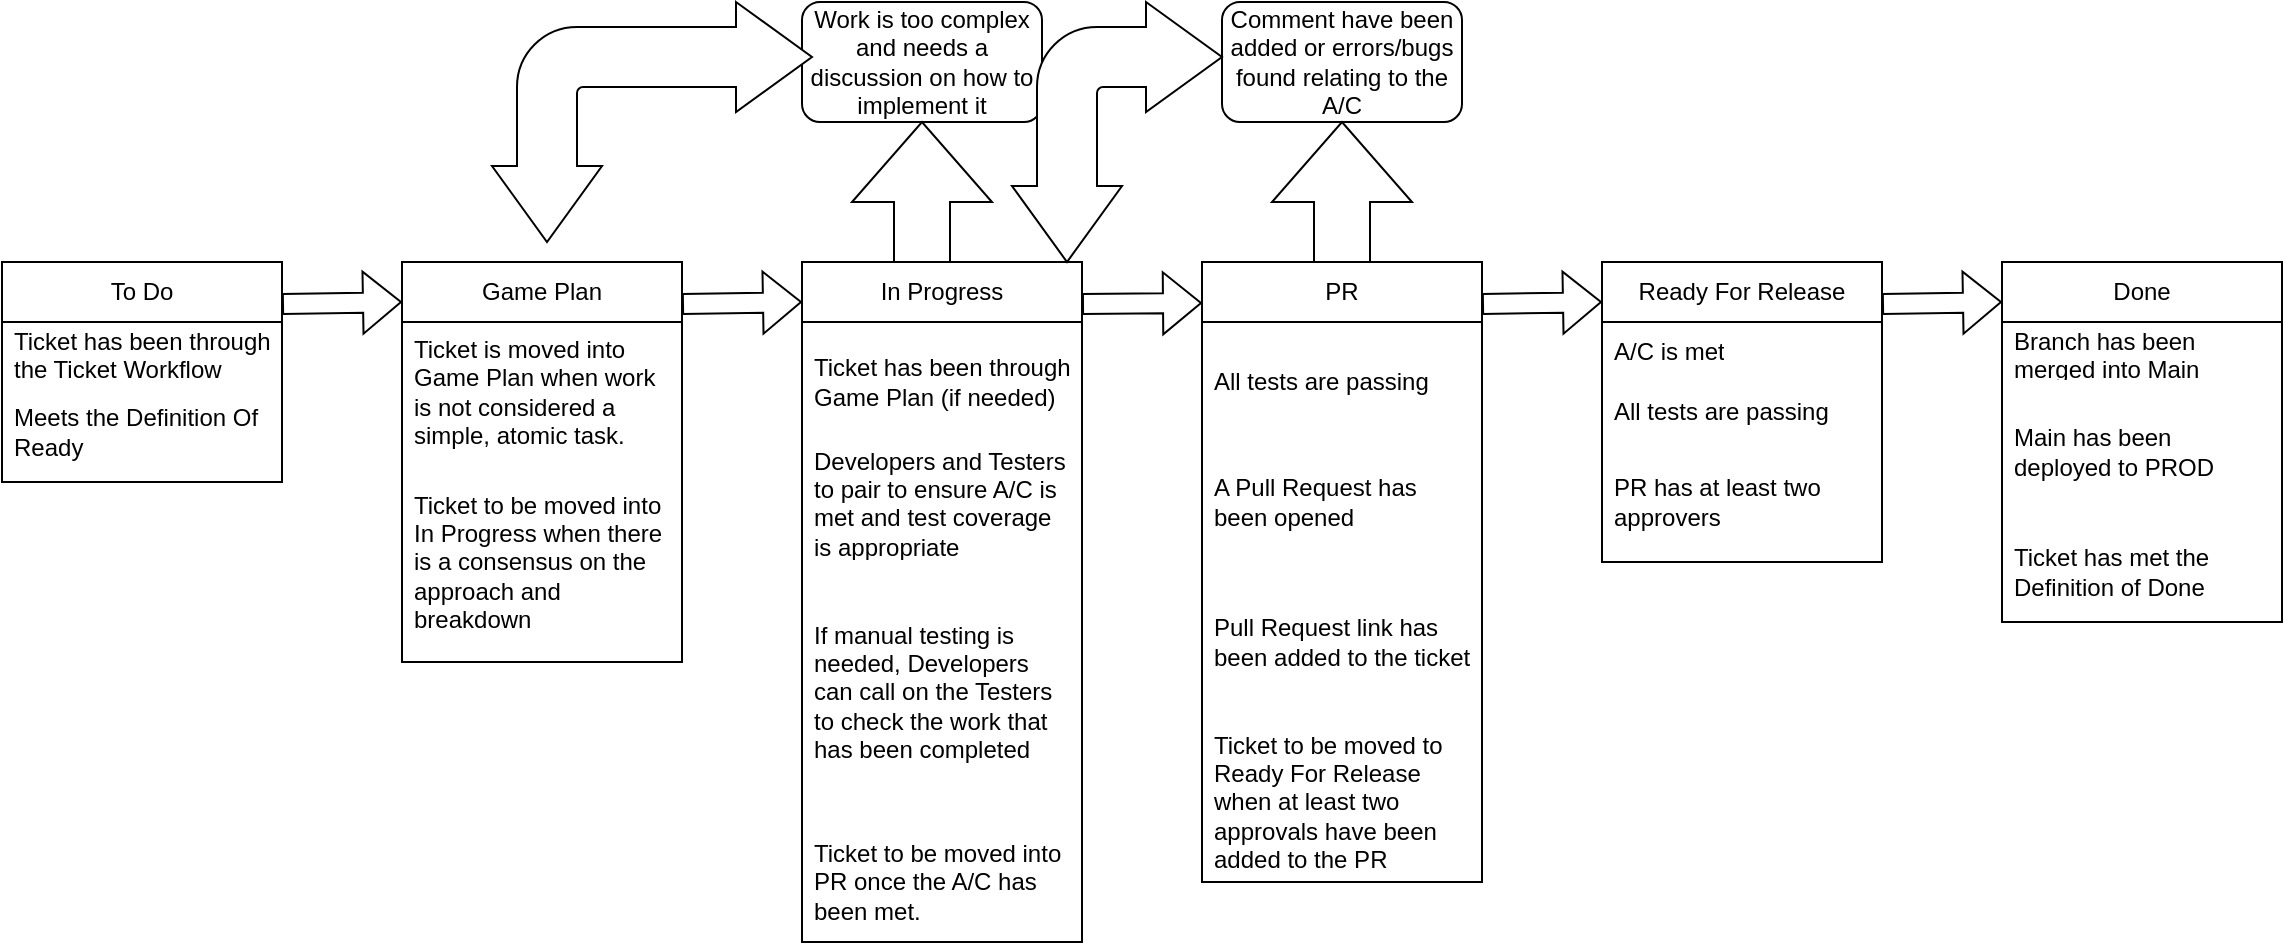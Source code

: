 <mxfile version="21.8.2" type="github">
  <diagram id="C5RBs43oDa-KdzZeNtuy" name="Page-1">
    <mxGraphModel dx="1434" dy="790" grid="1" gridSize="10" guides="1" tooltips="1" connect="1" arrows="1" fold="1" page="1" pageScale="1" pageWidth="1169" pageHeight="827" math="0" shadow="0">
      <root>
        <mxCell id="WIyWlLk6GJQsqaUBKTNV-0" />
        <mxCell id="WIyWlLk6GJQsqaUBKTNV-1" parent="WIyWlLk6GJQsqaUBKTNV-0" />
        <mxCell id="meaRv1d-LlNJj-3QuRXh-28" value="To Do" style="swimlane;fontStyle=0;childLayout=stackLayout;horizontal=1;startSize=30;horizontalStack=0;resizeParent=1;resizeParentMax=0;resizeLast=0;collapsible=1;marginBottom=0;whiteSpace=wrap;html=1;" vertex="1" parent="WIyWlLk6GJQsqaUBKTNV-1">
          <mxGeometry x="15" y="360" width="140" height="110" as="geometry">
            <mxRectangle x="110" y="380" width="130" height="30" as="alternateBounds" />
          </mxGeometry>
        </mxCell>
        <mxCell id="meaRv1d-LlNJj-3QuRXh-29" value="Ticket has been through the Ticket Workflow" style="text;strokeColor=none;fillColor=none;align=left;verticalAlign=middle;spacingLeft=4;spacingRight=4;overflow=hidden;points=[[0,0.5],[1,0.5]];portConstraint=eastwest;rotatable=0;whiteSpace=wrap;html=1;" vertex="1" parent="meaRv1d-LlNJj-3QuRXh-28">
          <mxGeometry y="30" width="140" height="30" as="geometry" />
        </mxCell>
        <mxCell id="meaRv1d-LlNJj-3QuRXh-30" value="Meets the Definition Of Ready" style="text;strokeColor=none;fillColor=none;align=left;verticalAlign=middle;spacingLeft=4;spacingRight=4;overflow=hidden;points=[[0,0.5],[1,0.5]];portConstraint=eastwest;rotatable=0;whiteSpace=wrap;html=1;" vertex="1" parent="meaRv1d-LlNJj-3QuRXh-28">
          <mxGeometry y="60" width="140" height="50" as="geometry" />
        </mxCell>
        <mxCell id="meaRv1d-LlNJj-3QuRXh-33" value="Game Plan" style="swimlane;fontStyle=0;childLayout=stackLayout;horizontal=1;startSize=30;horizontalStack=0;resizeParent=1;resizeParentMax=0;resizeLast=0;collapsible=1;marginBottom=0;whiteSpace=wrap;html=1;" vertex="1" parent="WIyWlLk6GJQsqaUBKTNV-1">
          <mxGeometry x="215" y="360" width="140" height="200" as="geometry">
            <mxRectangle x="280" y="380" width="130" height="30" as="alternateBounds" />
          </mxGeometry>
        </mxCell>
        <mxCell id="meaRv1d-LlNJj-3QuRXh-34" value="Ticket is moved into Game Plan when work is not considered a simple, atomic task." style="text;strokeColor=none;fillColor=none;align=left;verticalAlign=middle;spacingLeft=4;spacingRight=4;overflow=hidden;points=[[0,0.5],[1,0.5]];portConstraint=eastwest;rotatable=0;whiteSpace=wrap;html=1;" vertex="1" parent="meaRv1d-LlNJj-3QuRXh-33">
          <mxGeometry y="30" width="140" height="70" as="geometry" />
        </mxCell>
        <mxCell id="meaRv1d-LlNJj-3QuRXh-35" value="Ticket to be moved into In Progress when there is a consensus on the approach and breakdown" style="text;strokeColor=none;fillColor=none;align=left;verticalAlign=middle;spacingLeft=4;spacingRight=4;overflow=hidden;points=[[0,0.5],[1,0.5]];portConstraint=eastwest;rotatable=0;whiteSpace=wrap;html=1;" vertex="1" parent="meaRv1d-LlNJj-3QuRXh-33">
          <mxGeometry y="100" width="140" height="100" as="geometry" />
        </mxCell>
        <mxCell id="meaRv1d-LlNJj-3QuRXh-37" value="In Progress" style="swimlane;fontStyle=0;childLayout=stackLayout;horizontal=1;startSize=30;horizontalStack=0;resizeParent=1;resizeParentMax=0;resizeLast=0;collapsible=1;marginBottom=0;whiteSpace=wrap;html=1;" vertex="1" parent="WIyWlLk6GJQsqaUBKTNV-1">
          <mxGeometry x="415" y="360" width="140" height="340" as="geometry">
            <mxRectangle x="440" y="380" width="130" height="30" as="alternateBounds" />
          </mxGeometry>
        </mxCell>
        <mxCell id="meaRv1d-LlNJj-3QuRXh-38" value="Ticket has been through Game Plan (if needed)" style="text;strokeColor=none;fillColor=none;align=left;verticalAlign=middle;spacingLeft=4;spacingRight=4;overflow=hidden;points=[[0,0.5],[1,0.5]];portConstraint=eastwest;rotatable=0;whiteSpace=wrap;html=1;" vertex="1" parent="meaRv1d-LlNJj-3QuRXh-37">
          <mxGeometry y="30" width="140" height="60" as="geometry" />
        </mxCell>
        <mxCell id="meaRv1d-LlNJj-3QuRXh-39" value="Developers and Testers to pair to ensure A/C is met and test coverage is appropriate" style="text;strokeColor=none;fillColor=none;align=left;verticalAlign=middle;spacingLeft=4;spacingRight=4;overflow=hidden;points=[[0,0.5],[1,0.5]];portConstraint=eastwest;rotatable=0;whiteSpace=wrap;html=1;" vertex="1" parent="meaRv1d-LlNJj-3QuRXh-37">
          <mxGeometry y="90" width="140" height="60" as="geometry" />
        </mxCell>
        <mxCell id="meaRv1d-LlNJj-3QuRXh-40" value="If manual testing is needed, Developers can call on the Testers to check the work that has been completed" style="text;strokeColor=none;fillColor=none;align=left;verticalAlign=middle;spacingLeft=4;spacingRight=4;overflow=hidden;points=[[0,0.5],[1,0.5]];portConstraint=eastwest;rotatable=0;whiteSpace=wrap;html=1;" vertex="1" parent="meaRv1d-LlNJj-3QuRXh-37">
          <mxGeometry y="150" width="140" height="130" as="geometry" />
        </mxCell>
        <mxCell id="meaRv1d-LlNJj-3QuRXh-55" value="Ticket to be moved into&amp;nbsp; PR once the A/C has been met." style="text;strokeColor=none;fillColor=none;align=left;verticalAlign=middle;spacingLeft=4;spacingRight=4;overflow=hidden;points=[[0,0.5],[1,0.5]];portConstraint=eastwest;rotatable=0;whiteSpace=wrap;html=1;" vertex="1" parent="meaRv1d-LlNJj-3QuRXh-37">
          <mxGeometry y="280" width="140" height="60" as="geometry" />
        </mxCell>
        <mxCell id="meaRv1d-LlNJj-3QuRXh-41" value="PR" style="swimlane;fontStyle=0;childLayout=stackLayout;horizontal=1;startSize=30;horizontalStack=0;resizeParent=1;resizeParentMax=0;resizeLast=0;collapsible=1;marginBottom=0;whiteSpace=wrap;html=1;" vertex="1" parent="WIyWlLk6GJQsqaUBKTNV-1">
          <mxGeometry x="615" y="360" width="140" height="310" as="geometry">
            <mxRectangle x="594.5" y="380" width="125.5" height="30" as="alternateBounds" />
          </mxGeometry>
        </mxCell>
        <mxCell id="meaRv1d-LlNJj-3QuRXh-42" value="All tests are passing" style="text;strokeColor=none;fillColor=none;align=left;verticalAlign=middle;spacingLeft=4;spacingRight=4;overflow=hidden;points=[[0,0.5],[1,0.5]];portConstraint=eastwest;rotatable=0;whiteSpace=wrap;html=1;" vertex="1" parent="meaRv1d-LlNJj-3QuRXh-41">
          <mxGeometry y="30" width="140" height="60" as="geometry" />
        </mxCell>
        <mxCell id="meaRv1d-LlNJj-3QuRXh-43" value="A Pull Request has been opened" style="text;strokeColor=none;fillColor=none;align=left;verticalAlign=middle;spacingLeft=4;spacingRight=4;overflow=hidden;points=[[0,0.5],[1,0.5]];portConstraint=eastwest;rotatable=0;whiteSpace=wrap;html=1;" vertex="1" parent="meaRv1d-LlNJj-3QuRXh-41">
          <mxGeometry y="90" width="140" height="60" as="geometry" />
        </mxCell>
        <mxCell id="meaRv1d-LlNJj-3QuRXh-44" value="Pull Request link has been added to the ticket" style="text;strokeColor=none;fillColor=none;align=left;verticalAlign=middle;spacingLeft=4;spacingRight=4;overflow=hidden;points=[[0,0.5],[1,0.5]];portConstraint=eastwest;rotatable=0;whiteSpace=wrap;html=1;" vertex="1" parent="meaRv1d-LlNJj-3QuRXh-41">
          <mxGeometry y="150" width="140" height="80" as="geometry" />
        </mxCell>
        <mxCell id="meaRv1d-LlNJj-3QuRXh-56" value="Ticket to be moved to Ready For Release when at least two approvals have been added to the PR" style="text;strokeColor=none;fillColor=none;align=left;verticalAlign=middle;spacingLeft=4;spacingRight=4;overflow=hidden;points=[[0,0.5],[1,0.5]];portConstraint=eastwest;rotatable=0;whiteSpace=wrap;html=1;" vertex="1" parent="meaRv1d-LlNJj-3QuRXh-41">
          <mxGeometry y="230" width="140" height="80" as="geometry" />
        </mxCell>
        <mxCell id="meaRv1d-LlNJj-3QuRXh-46" value="Ready For Release" style="swimlane;fontStyle=0;childLayout=stackLayout;horizontal=1;startSize=30;horizontalStack=0;resizeParent=1;resizeParentMax=0;resizeLast=0;collapsible=1;marginBottom=0;whiteSpace=wrap;html=1;" vertex="1" parent="WIyWlLk6GJQsqaUBKTNV-1">
          <mxGeometry x="815" y="360" width="140" height="150" as="geometry">
            <mxRectangle x="760" y="380" width="140" height="30" as="alternateBounds" />
          </mxGeometry>
        </mxCell>
        <mxCell id="meaRv1d-LlNJj-3QuRXh-47" value="A/C is met" style="text;strokeColor=none;fillColor=none;align=left;verticalAlign=middle;spacingLeft=4;spacingRight=4;overflow=hidden;points=[[0,0.5],[1,0.5]];portConstraint=eastwest;rotatable=0;whiteSpace=wrap;html=1;" vertex="1" parent="meaRv1d-LlNJj-3QuRXh-46">
          <mxGeometry y="30" width="140" height="30" as="geometry" />
        </mxCell>
        <mxCell id="meaRv1d-LlNJj-3QuRXh-48" value="All tests are passing" style="text;strokeColor=none;fillColor=none;align=left;verticalAlign=middle;spacingLeft=4;spacingRight=4;overflow=hidden;points=[[0,0.5],[1,0.5]];portConstraint=eastwest;rotatable=0;whiteSpace=wrap;html=1;" vertex="1" parent="meaRv1d-LlNJj-3QuRXh-46">
          <mxGeometry y="60" width="140" height="30" as="geometry" />
        </mxCell>
        <mxCell id="meaRv1d-LlNJj-3QuRXh-49" value="PR has at least two approvers" style="text;strokeColor=none;fillColor=none;align=left;verticalAlign=middle;spacingLeft=4;spacingRight=4;overflow=hidden;points=[[0,0.5],[1,0.5]];portConstraint=eastwest;rotatable=0;whiteSpace=wrap;html=1;" vertex="1" parent="meaRv1d-LlNJj-3QuRXh-46">
          <mxGeometry y="90" width="140" height="60" as="geometry" />
        </mxCell>
        <mxCell id="meaRv1d-LlNJj-3QuRXh-50" value="Done" style="swimlane;fontStyle=0;childLayout=stackLayout;horizontal=1;startSize=30;horizontalStack=0;resizeParent=1;resizeParentMax=0;resizeLast=0;collapsible=1;marginBottom=0;whiteSpace=wrap;html=1;" vertex="1" parent="WIyWlLk6GJQsqaUBKTNV-1">
          <mxGeometry x="1015" y="360" width="140" height="180" as="geometry">
            <mxRectangle x="920" y="380" width="130" height="30" as="alternateBounds" />
          </mxGeometry>
        </mxCell>
        <mxCell id="meaRv1d-LlNJj-3QuRXh-51" value="Branch has been merged into Main" style="text;strokeColor=none;fillColor=none;align=left;verticalAlign=middle;spacingLeft=4;spacingRight=4;overflow=hidden;points=[[0,0.5],[1,0.5]];portConstraint=eastwest;rotatable=0;whiteSpace=wrap;html=1;" vertex="1" parent="meaRv1d-LlNJj-3QuRXh-50">
          <mxGeometry y="30" width="140" height="30" as="geometry" />
        </mxCell>
        <mxCell id="meaRv1d-LlNJj-3QuRXh-52" value="Main has been deployed to PROD" style="text;strokeColor=none;fillColor=none;align=left;verticalAlign=middle;spacingLeft=4;spacingRight=4;overflow=hidden;points=[[0,0.5],[1,0.5]];portConstraint=eastwest;rotatable=0;whiteSpace=wrap;html=1;" vertex="1" parent="meaRv1d-LlNJj-3QuRXh-50">
          <mxGeometry y="60" width="140" height="70" as="geometry" />
        </mxCell>
        <mxCell id="meaRv1d-LlNJj-3QuRXh-53" value="Ticket has met the Definition of Done" style="text;strokeColor=none;fillColor=none;align=left;verticalAlign=middle;spacingLeft=4;spacingRight=4;overflow=hidden;points=[[0,0.5],[1,0.5]];portConstraint=eastwest;rotatable=0;whiteSpace=wrap;html=1;" vertex="1" parent="meaRv1d-LlNJj-3QuRXh-50">
          <mxGeometry y="130" width="140" height="50" as="geometry" />
        </mxCell>
        <mxCell id="meaRv1d-LlNJj-3QuRXh-61" value="" style="shape=flexArrow;endArrow=classic;html=1;rounded=0;" edge="1" parent="WIyWlLk6GJQsqaUBKTNV-1">
          <mxGeometry width="50" height="50" relative="1" as="geometry">
            <mxPoint x="355" y="381" as="sourcePoint" />
            <mxPoint x="415" y="380" as="targetPoint" />
          </mxGeometry>
        </mxCell>
        <mxCell id="meaRv1d-LlNJj-3QuRXh-62" value="" style="shape=flexArrow;endArrow=classic;html=1;rounded=0;" edge="1" parent="WIyWlLk6GJQsqaUBKTNV-1">
          <mxGeometry width="50" height="50" relative="1" as="geometry">
            <mxPoint x="555" y="381" as="sourcePoint" />
            <mxPoint x="615" y="380" as="targetPoint" />
            <Array as="points">
              <mxPoint x="615" y="380.5" />
            </Array>
          </mxGeometry>
        </mxCell>
        <mxCell id="meaRv1d-LlNJj-3QuRXh-63" value="" style="shape=flexArrow;endArrow=classic;html=1;rounded=0;" edge="1" parent="WIyWlLk6GJQsqaUBKTNV-1">
          <mxGeometry width="50" height="50" relative="1" as="geometry">
            <mxPoint x="755" y="381" as="sourcePoint" />
            <mxPoint x="815" y="380" as="targetPoint" />
          </mxGeometry>
        </mxCell>
        <mxCell id="meaRv1d-LlNJj-3QuRXh-64" value="" style="shape=flexArrow;endArrow=classic;html=1;rounded=0;" edge="1" parent="WIyWlLk6GJQsqaUBKTNV-1">
          <mxGeometry width="50" height="50" relative="1" as="geometry">
            <mxPoint x="155" y="381" as="sourcePoint" />
            <mxPoint x="215" y="380" as="targetPoint" />
          </mxGeometry>
        </mxCell>
        <mxCell id="meaRv1d-LlNJj-3QuRXh-65" value="" style="shape=flexArrow;endArrow=classic;html=1;rounded=0;" edge="1" parent="WIyWlLk6GJQsqaUBKTNV-1">
          <mxGeometry width="50" height="50" relative="1" as="geometry">
            <mxPoint x="955" y="381" as="sourcePoint" />
            <mxPoint x="1015" y="380" as="targetPoint" />
          </mxGeometry>
        </mxCell>
        <mxCell id="meaRv1d-LlNJj-3QuRXh-66" value="Work is too complex and needs a discussion on how to implement it" style="rounded=1;whiteSpace=wrap;html=1;" vertex="1" parent="WIyWlLk6GJQsqaUBKTNV-1">
          <mxGeometry x="415" y="230" width="120" height="60" as="geometry" />
        </mxCell>
        <mxCell id="meaRv1d-LlNJj-3QuRXh-69" value="" style="html=1;shadow=0;dashed=0;align=center;verticalAlign=middle;shape=mxgraph.arrows2.bendDoubleArrow;dy=15;dx=38;arrowHead=55;rounded=1;" vertex="1" parent="WIyWlLk6GJQsqaUBKTNV-1">
          <mxGeometry x="260" y="230" width="160" height="120" as="geometry" />
        </mxCell>
        <mxCell id="meaRv1d-LlNJj-3QuRXh-70" value="" style="html=1;shadow=0;dashed=0;align=center;verticalAlign=middle;shape=mxgraph.arrows2.arrow;dy=0.6;dx=40;direction=north;notch=0;" vertex="1" parent="WIyWlLk6GJQsqaUBKTNV-1">
          <mxGeometry x="440" y="290" width="70" height="70" as="geometry" />
        </mxCell>
        <mxCell id="meaRv1d-LlNJj-3QuRXh-74" value="Comment have been added or errors/bugs found relating to the A/C" style="rounded=1;whiteSpace=wrap;html=1;" vertex="1" parent="WIyWlLk6GJQsqaUBKTNV-1">
          <mxGeometry x="625" y="230" width="120" height="60" as="geometry" />
        </mxCell>
        <mxCell id="meaRv1d-LlNJj-3QuRXh-75" value="" style="html=1;shadow=0;dashed=0;align=center;verticalAlign=middle;shape=mxgraph.arrows2.arrow;dy=0.6;dx=40;direction=north;notch=0;" vertex="1" parent="WIyWlLk6GJQsqaUBKTNV-1">
          <mxGeometry x="650" y="290" width="70" height="70" as="geometry" />
        </mxCell>
        <mxCell id="meaRv1d-LlNJj-3QuRXh-76" value="" style="html=1;shadow=0;dashed=0;align=center;verticalAlign=middle;shape=mxgraph.arrows2.bendDoubleArrow;dy=15;dx=38;arrowHead=55;rounded=1;" vertex="1" parent="WIyWlLk6GJQsqaUBKTNV-1">
          <mxGeometry x="520" y="230" width="105" height="130" as="geometry" />
        </mxCell>
      </root>
    </mxGraphModel>
  </diagram>
</mxfile>
